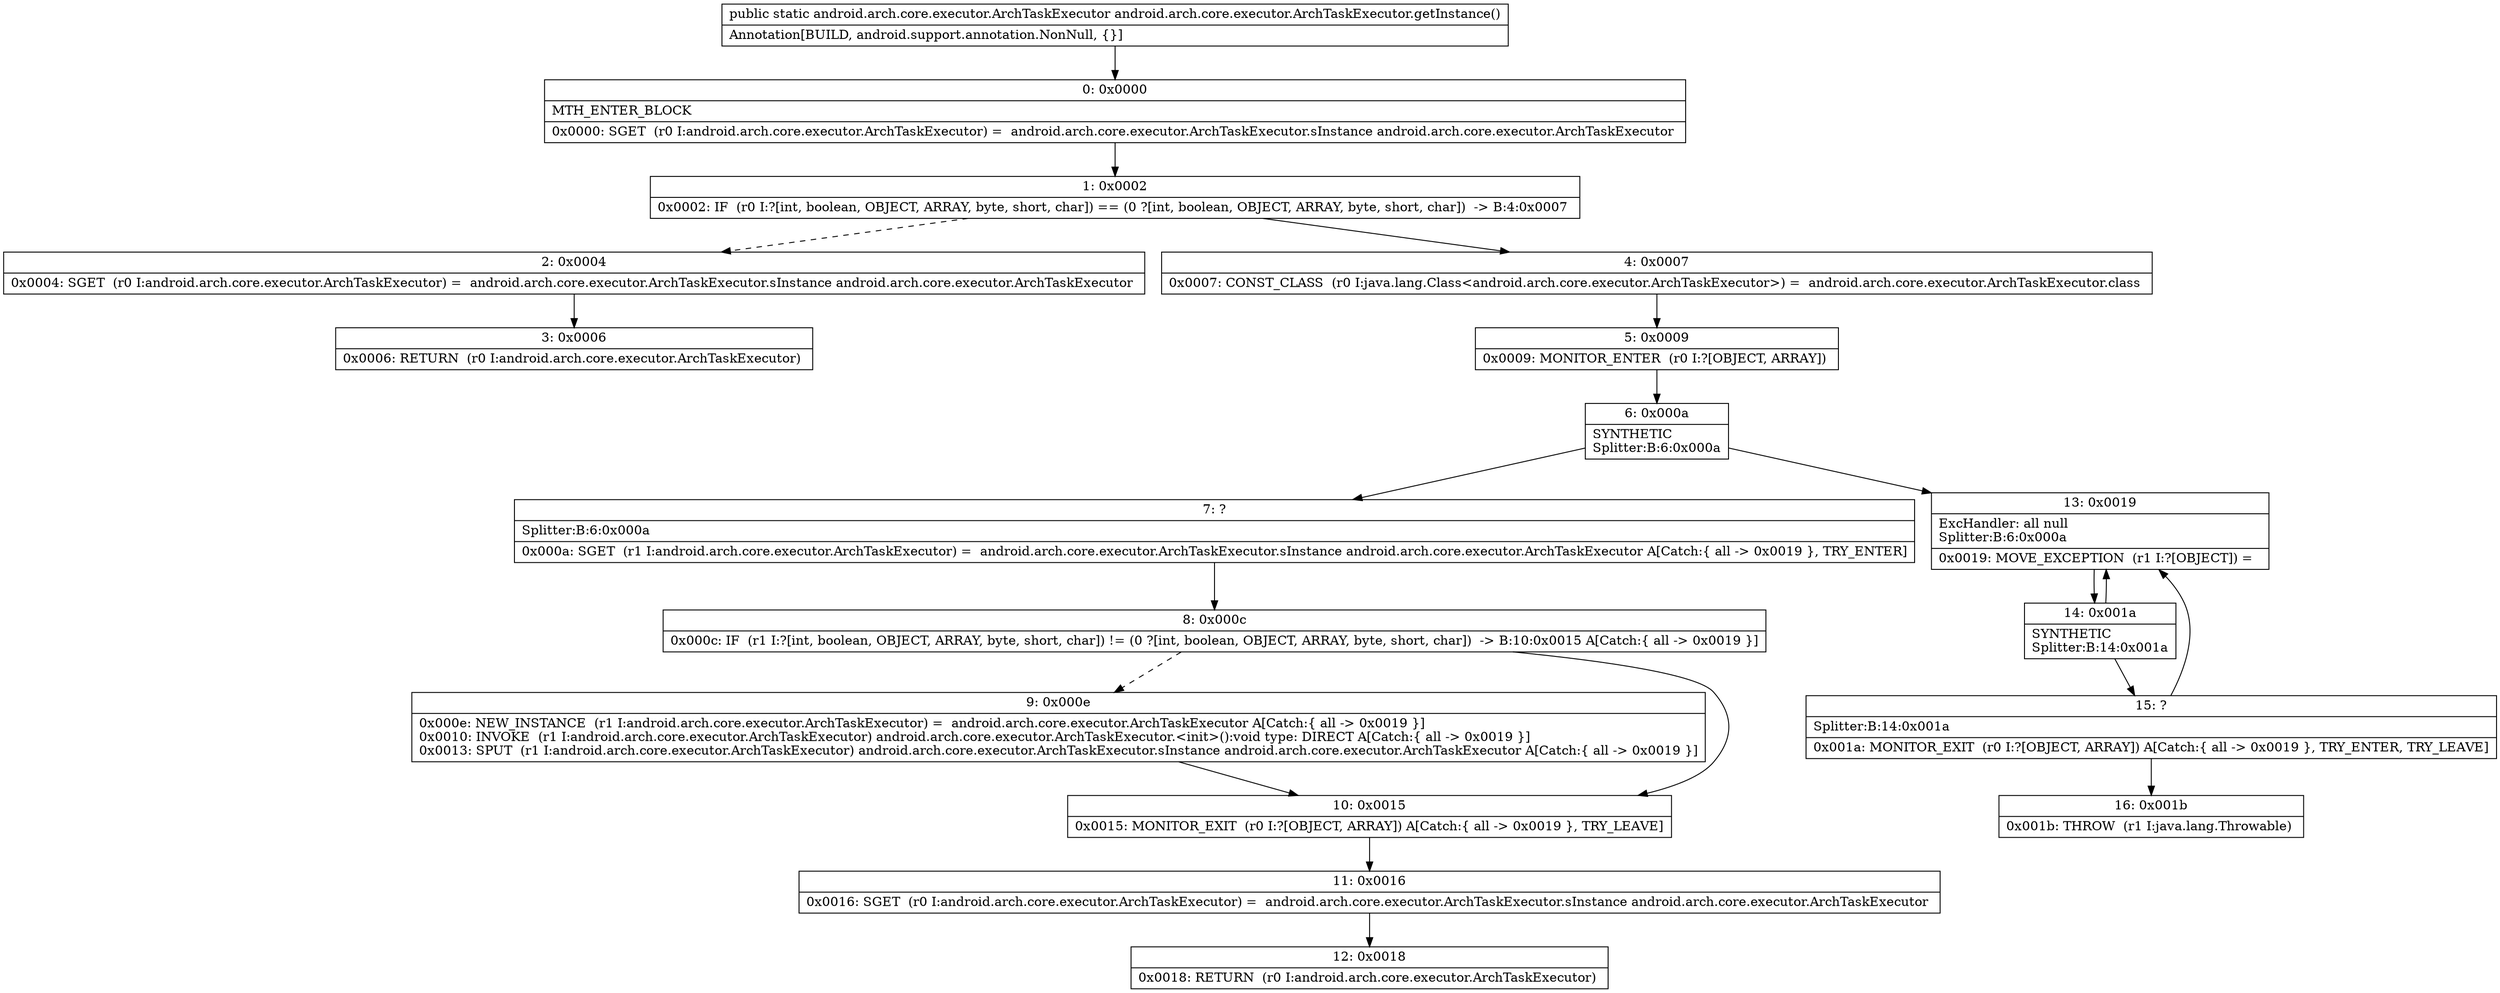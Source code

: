 digraph "CFG forandroid.arch.core.executor.ArchTaskExecutor.getInstance()Landroid\/arch\/core\/executor\/ArchTaskExecutor;" {
Node_0 [shape=record,label="{0\:\ 0x0000|MTH_ENTER_BLOCK\l|0x0000: SGET  (r0 I:android.arch.core.executor.ArchTaskExecutor) =  android.arch.core.executor.ArchTaskExecutor.sInstance android.arch.core.executor.ArchTaskExecutor \l}"];
Node_1 [shape=record,label="{1\:\ 0x0002|0x0002: IF  (r0 I:?[int, boolean, OBJECT, ARRAY, byte, short, char]) == (0 ?[int, boolean, OBJECT, ARRAY, byte, short, char])  \-\> B:4:0x0007 \l}"];
Node_2 [shape=record,label="{2\:\ 0x0004|0x0004: SGET  (r0 I:android.arch.core.executor.ArchTaskExecutor) =  android.arch.core.executor.ArchTaskExecutor.sInstance android.arch.core.executor.ArchTaskExecutor \l}"];
Node_3 [shape=record,label="{3\:\ 0x0006|0x0006: RETURN  (r0 I:android.arch.core.executor.ArchTaskExecutor) \l}"];
Node_4 [shape=record,label="{4\:\ 0x0007|0x0007: CONST_CLASS  (r0 I:java.lang.Class\<android.arch.core.executor.ArchTaskExecutor\>) =  android.arch.core.executor.ArchTaskExecutor.class \l}"];
Node_5 [shape=record,label="{5\:\ 0x0009|0x0009: MONITOR_ENTER  (r0 I:?[OBJECT, ARRAY]) \l}"];
Node_6 [shape=record,label="{6\:\ 0x000a|SYNTHETIC\lSplitter:B:6:0x000a\l}"];
Node_7 [shape=record,label="{7\:\ ?|Splitter:B:6:0x000a\l|0x000a: SGET  (r1 I:android.arch.core.executor.ArchTaskExecutor) =  android.arch.core.executor.ArchTaskExecutor.sInstance android.arch.core.executor.ArchTaskExecutor A[Catch:\{ all \-\> 0x0019 \}, TRY_ENTER]\l}"];
Node_8 [shape=record,label="{8\:\ 0x000c|0x000c: IF  (r1 I:?[int, boolean, OBJECT, ARRAY, byte, short, char]) != (0 ?[int, boolean, OBJECT, ARRAY, byte, short, char])  \-\> B:10:0x0015 A[Catch:\{ all \-\> 0x0019 \}]\l}"];
Node_9 [shape=record,label="{9\:\ 0x000e|0x000e: NEW_INSTANCE  (r1 I:android.arch.core.executor.ArchTaskExecutor) =  android.arch.core.executor.ArchTaskExecutor A[Catch:\{ all \-\> 0x0019 \}]\l0x0010: INVOKE  (r1 I:android.arch.core.executor.ArchTaskExecutor) android.arch.core.executor.ArchTaskExecutor.\<init\>():void type: DIRECT A[Catch:\{ all \-\> 0x0019 \}]\l0x0013: SPUT  (r1 I:android.arch.core.executor.ArchTaskExecutor) android.arch.core.executor.ArchTaskExecutor.sInstance android.arch.core.executor.ArchTaskExecutor A[Catch:\{ all \-\> 0x0019 \}]\l}"];
Node_10 [shape=record,label="{10\:\ 0x0015|0x0015: MONITOR_EXIT  (r0 I:?[OBJECT, ARRAY]) A[Catch:\{ all \-\> 0x0019 \}, TRY_LEAVE]\l}"];
Node_11 [shape=record,label="{11\:\ 0x0016|0x0016: SGET  (r0 I:android.arch.core.executor.ArchTaskExecutor) =  android.arch.core.executor.ArchTaskExecutor.sInstance android.arch.core.executor.ArchTaskExecutor \l}"];
Node_12 [shape=record,label="{12\:\ 0x0018|0x0018: RETURN  (r0 I:android.arch.core.executor.ArchTaskExecutor) \l}"];
Node_13 [shape=record,label="{13\:\ 0x0019|ExcHandler: all null\lSplitter:B:6:0x000a\l|0x0019: MOVE_EXCEPTION  (r1 I:?[OBJECT]) =  \l}"];
Node_14 [shape=record,label="{14\:\ 0x001a|SYNTHETIC\lSplitter:B:14:0x001a\l}"];
Node_15 [shape=record,label="{15\:\ ?|Splitter:B:14:0x001a\l|0x001a: MONITOR_EXIT  (r0 I:?[OBJECT, ARRAY]) A[Catch:\{ all \-\> 0x0019 \}, TRY_ENTER, TRY_LEAVE]\l}"];
Node_16 [shape=record,label="{16\:\ 0x001b|0x001b: THROW  (r1 I:java.lang.Throwable) \l}"];
MethodNode[shape=record,label="{public static android.arch.core.executor.ArchTaskExecutor android.arch.core.executor.ArchTaskExecutor.getInstance()  | Annotation[BUILD, android.support.annotation.NonNull, \{\}]\l}"];
MethodNode -> Node_0;
Node_0 -> Node_1;
Node_1 -> Node_2[style=dashed];
Node_1 -> Node_4;
Node_2 -> Node_3;
Node_4 -> Node_5;
Node_5 -> Node_6;
Node_6 -> Node_7;
Node_6 -> Node_13;
Node_7 -> Node_8;
Node_8 -> Node_9[style=dashed];
Node_8 -> Node_10;
Node_9 -> Node_10;
Node_10 -> Node_11;
Node_11 -> Node_12;
Node_13 -> Node_14;
Node_14 -> Node_15;
Node_14 -> Node_13;
Node_15 -> Node_16;
Node_15 -> Node_13;
}

